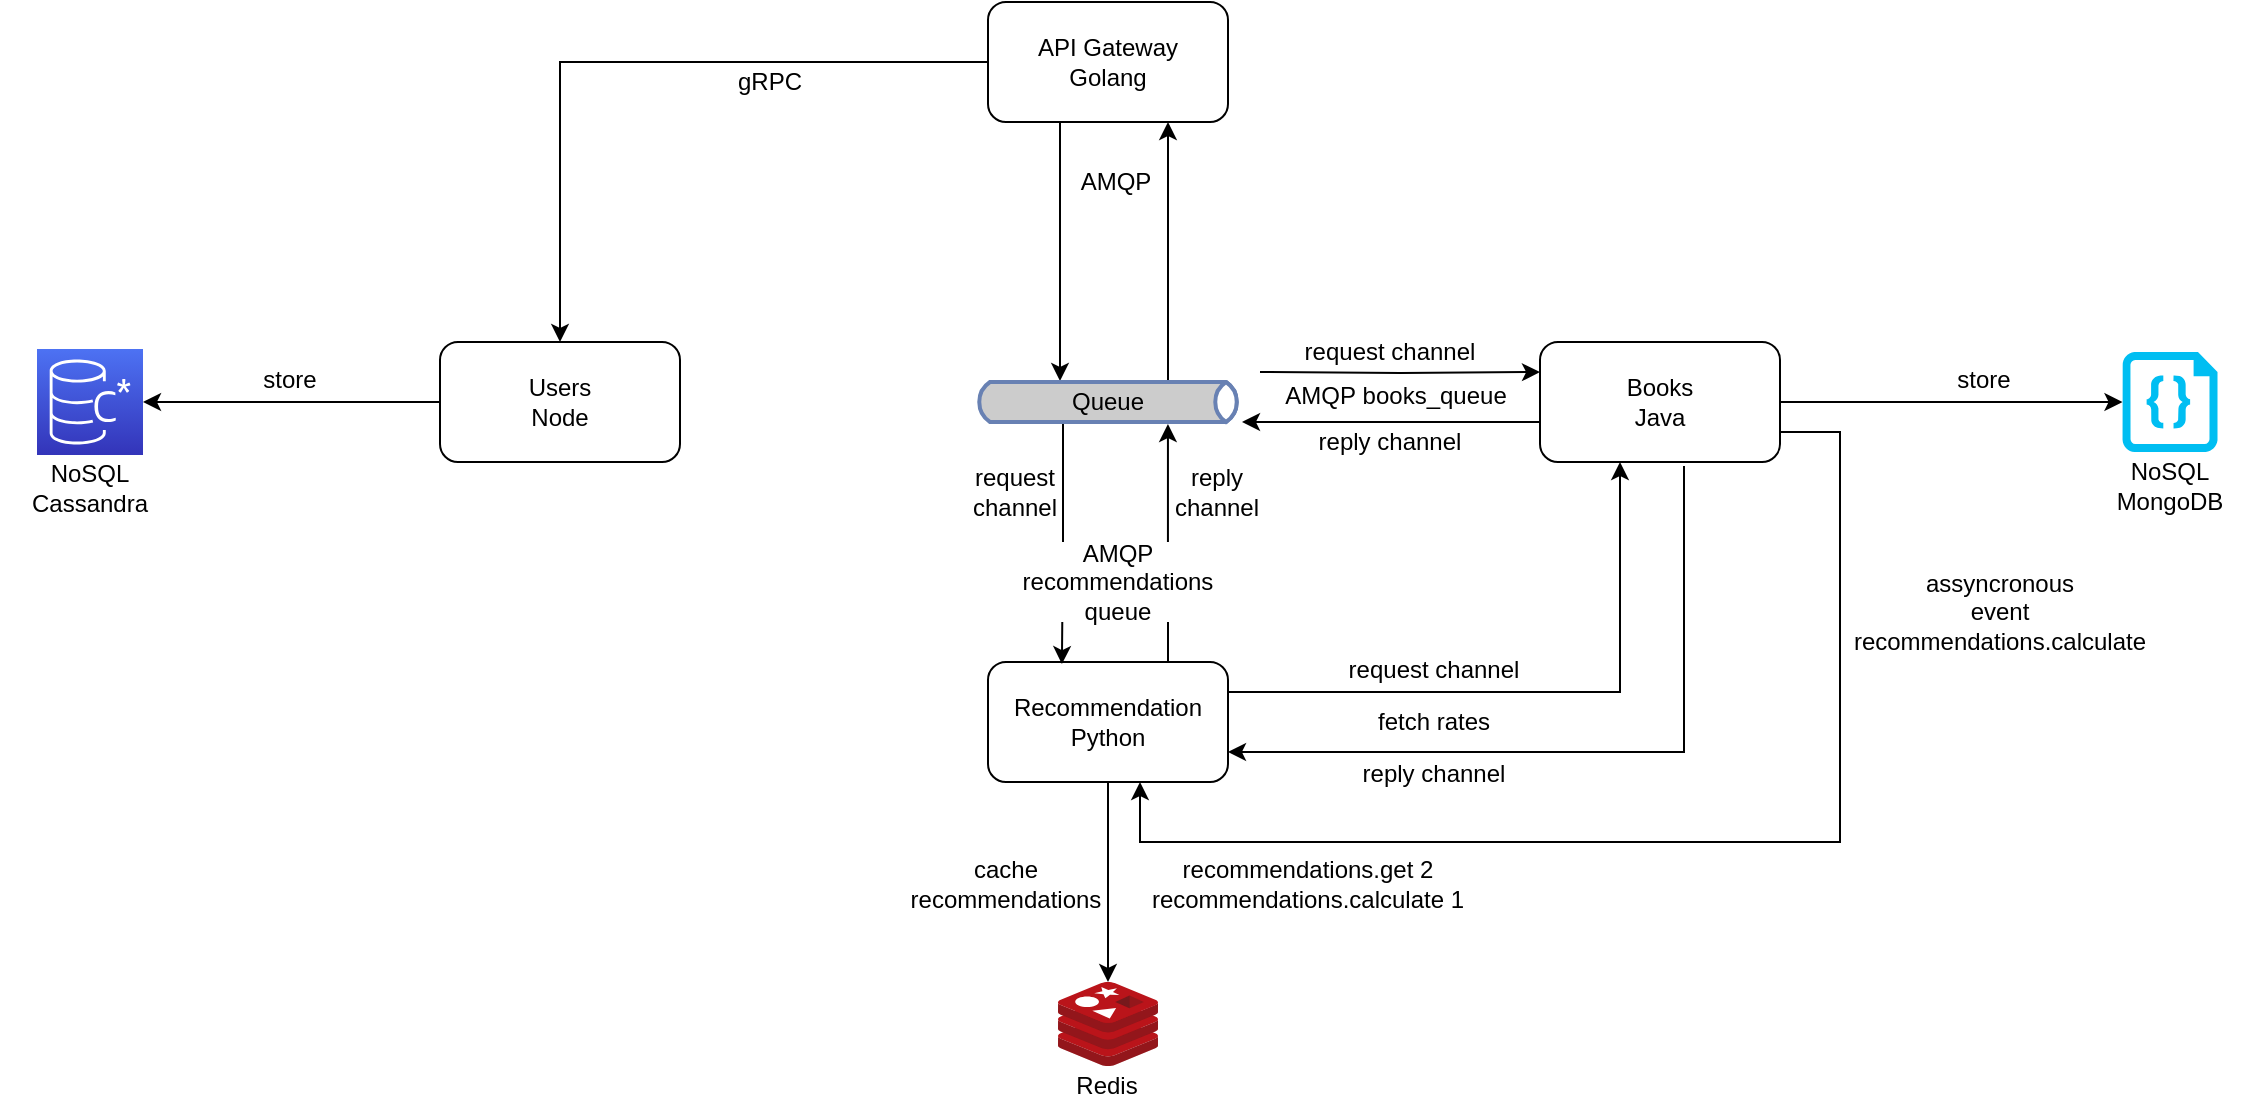 <mxfile version="16.6.1" type="google"><diagram id="USuoW8tPyF0Pb0BcFxJA" name="Page-1"><mxGraphModel dx="3253" dy="896" grid="1" gridSize="10" guides="1" tooltips="1" connect="1" arrows="1" fold="1" page="1" pageScale="1" pageWidth="827" pageHeight="1169" math="0" shadow="0"><root><mxCell id="0"/><mxCell id="1" parent="0"/><mxCell id="ejv7q6ufMK47UEzgRx_2-6" style="edgeStyle=orthogonalEdgeStyle;rounded=0;orthogonalLoop=1;jettySize=auto;html=1;" parent="1" source="ejv7q6ufMK47UEzgRx_2-1" target="ejv7q6ufMK47UEzgRx_2-5" edge="1"><mxGeometry relative="1" as="geometry"><Array as="points"><mxPoint x="390" y="320"/><mxPoint x="390" y="320"/></Array></mxGeometry></mxCell><mxCell id="ejv7q6ufMK47UEzgRx_2-75" style="edgeStyle=orthogonalEdgeStyle;rounded=0;orthogonalLoop=1;jettySize=auto;html=1;entryX=0.5;entryY=0;entryDx=0;entryDy=0;" parent="1" source="ejv7q6ufMK47UEzgRx_2-1" target="ejv7q6ufMK47UEzgRx_2-2" edge="1"><mxGeometry relative="1" as="geometry"><Array as="points"><mxPoint x="140" y="210"/></Array></mxGeometry></mxCell><mxCell id="ejv7q6ufMK47UEzgRx_2-1" value="API Gateway&lt;br&gt;Golang" style="rounded=1;whiteSpace=wrap;html=1;" parent="1" vertex="1"><mxGeometry x="354" y="180" width="120" height="60" as="geometry"/></mxCell><mxCell id="ejv7q6ufMK47UEzgRx_2-31" style="edgeStyle=orthogonalEdgeStyle;rounded=0;orthogonalLoop=1;jettySize=auto;html=1;entryX=1;entryY=0.5;entryDx=0;entryDy=0;entryPerimeter=0;" parent="1" source="ejv7q6ufMK47UEzgRx_2-2" target="ejv7q6ufMK47UEzgRx_2-32" edge="1"><mxGeometry relative="1" as="geometry"><mxPoint y="380" as="targetPoint"/></mxGeometry></mxCell><mxCell id="ejv7q6ufMK47UEzgRx_2-2" value="Users&lt;br&gt;Node" style="rounded=1;whiteSpace=wrap;html=1;" parent="1" vertex="1"><mxGeometry x="80" y="350" width="120" height="60" as="geometry"/></mxCell><mxCell id="ejv7q6ufMK47UEzgRx_2-19" style="edgeStyle=orthogonalEdgeStyle;rounded=0;orthogonalLoop=1;jettySize=auto;html=1;" parent="1" source="ejv7q6ufMK47UEzgRx_2-3" target="ejv7q6ufMK47UEzgRx_2-5" edge="1"><mxGeometry relative="1" as="geometry"/></mxCell><mxCell id="ejv7q6ufMK47UEzgRx_2-50" style="edgeStyle=orthogonalEdgeStyle;rounded=0;orthogonalLoop=1;jettySize=auto;html=1;entryX=0;entryY=0.5;entryDx=0;entryDy=0;entryPerimeter=0;" parent="1" source="ejv7q6ufMK47UEzgRx_2-3" target="ejv7q6ufMK47UEzgRx_2-48" edge="1"><mxGeometry relative="1" as="geometry"/></mxCell><mxCell id="ejv7q6ufMK47UEzgRx_2-81" style="edgeStyle=orthogonalEdgeStyle;rounded=0;orthogonalLoop=1;jettySize=auto;html=1;exitX=0.6;exitY=1.033;exitDx=0;exitDy=0;exitPerimeter=0;entryX=1;entryY=0.75;entryDx=0;entryDy=0;" parent="1" source="ejv7q6ufMK47UEzgRx_2-3" target="ejv7q6ufMK47UEzgRx_2-4" edge="1"><mxGeometry relative="1" as="geometry"><mxPoint x="480" y="550" as="targetPoint"/><Array as="points"><mxPoint x="702" y="555"/></Array></mxGeometry></mxCell><mxCell id="ejv7q6ufMK47UEzgRx_2-3" value="Books&lt;br&gt;Java" style="rounded=1;whiteSpace=wrap;html=1;" parent="1" vertex="1"><mxGeometry x="630" y="350" width="120" height="60" as="geometry"/></mxCell><mxCell id="ejv7q6ufMK47UEzgRx_2-22" style="edgeStyle=orthogonalEdgeStyle;rounded=0;orthogonalLoop=1;jettySize=auto;html=1;exitX=0.75;exitY=0;exitDx=0;exitDy=0;entryX=0.833;entryY=1.05;entryDx=0;entryDy=0;entryPerimeter=0;" parent="1" source="ejv7q6ufMK47UEzgRx_2-4" target="ejv7q6ufMK47UEzgRx_2-7" edge="1"><mxGeometry relative="1" as="geometry"/></mxCell><mxCell id="ejv7q6ufMK47UEzgRx_2-27" style="edgeStyle=orthogonalEdgeStyle;rounded=0;orthogonalLoop=1;jettySize=auto;html=1;exitX=1;exitY=0.25;exitDx=0;exitDy=0;" parent="1" source="ejv7q6ufMK47UEzgRx_2-4" edge="1"><mxGeometry relative="1" as="geometry"><mxPoint x="670" y="410" as="targetPoint"/><Array as="points"><mxPoint x="670" y="525"/><mxPoint x="670" y="410"/></Array></mxGeometry></mxCell><mxCell id="ejv7q6ufMK47UEzgRx_2-45" style="edgeStyle=orthogonalEdgeStyle;rounded=0;orthogonalLoop=1;jettySize=auto;html=1;" parent="1" source="ejv7q6ufMK47UEzgRx_2-4" target="ejv7q6ufMK47UEzgRx_2-44" edge="1"><mxGeometry relative="1" as="geometry"/></mxCell><mxCell id="ejv7q6ufMK47UEzgRx_2-4" value="Recommendation&lt;br&gt;Python" style="rounded=1;whiteSpace=wrap;html=1;" parent="1" vertex="1"><mxGeometry x="354" y="510" width="120" height="60" as="geometry"/></mxCell><mxCell id="ejv7q6ufMK47UEzgRx_2-16" style="edgeStyle=orthogonalEdgeStyle;rounded=0;orthogonalLoop=1;jettySize=auto;html=1;entryX=0.75;entryY=1;entryDx=0;entryDy=0;" parent="1" source="ejv7q6ufMK47UEzgRx_2-5" target="ejv7q6ufMK47UEzgRx_2-1" edge="1"><mxGeometry relative="1" as="geometry"><Array as="points"><mxPoint x="444" y="330"/><mxPoint x="444" y="330"/></Array></mxGeometry></mxCell><mxCell id="ejv7q6ufMK47UEzgRx_2-17" style="edgeStyle=orthogonalEdgeStyle;rounded=0;orthogonalLoop=1;jettySize=auto;html=1;entryX=0;entryY=0.25;entryDx=0;entryDy=0;" parent="1" target="ejv7q6ufMK47UEzgRx_2-3" edge="1"><mxGeometry relative="1" as="geometry"><mxPoint x="490" y="365" as="sourcePoint"/></mxGeometry></mxCell><mxCell id="ejv7q6ufMK47UEzgRx_2-21" style="edgeStyle=orthogonalEdgeStyle;rounded=0;orthogonalLoop=1;jettySize=auto;html=1;entryX=0.308;entryY=0.017;entryDx=0;entryDy=0;exitX=0.25;exitY=1;exitDx=0;exitDy=0;entryPerimeter=0;" parent="1" source="ejv7q6ufMK47UEzgRx_2-7" target="ejv7q6ufMK47UEzgRx_2-4" edge="1"><mxGeometry relative="1" as="geometry"/></mxCell><mxCell id="ejv7q6ufMK47UEzgRx_2-5" value="" style="html=1;outlineConnect=0;fillColor=#CCCCCC;strokeColor=#6881B3;gradientColor=none;gradientDirection=north;strokeWidth=2;shape=mxgraph.networks.bus;gradientColor=none;gradientDirection=north;fontColor=#ffffff;perimeter=backbonePerimeter;backboneSize=20;" parent="1" vertex="1"><mxGeometry x="347" y="345" width="134" height="70" as="geometry"/></mxCell><mxCell id="ejv7q6ufMK47UEzgRx_2-7" value="Queue" style="text;html=1;strokeColor=none;fillColor=none;align=center;verticalAlign=middle;whiteSpace=wrap;rounded=0;" parent="1" vertex="1"><mxGeometry x="369" y="370" width="90" height="20" as="geometry"/></mxCell><mxCell id="ejv7q6ufMK47UEzgRx_2-20" value="request channel" style="text;html=1;strokeColor=none;fillColor=none;align=center;verticalAlign=middle;whiteSpace=wrap;rounded=0;" parent="1" vertex="1"><mxGeometry x="510" y="345" width="90" height="20" as="geometry"/></mxCell><mxCell id="ejv7q6ufMK47UEzgRx_2-28" value="fetch rates" style="text;html=1;strokeColor=none;fillColor=none;align=center;verticalAlign=middle;whiteSpace=wrap;rounded=0;" parent="1" vertex="1"><mxGeometry x="532" y="530" width="90" height="20" as="geometry"/></mxCell><mxCell id="ejv7q6ufMK47UEzgRx_2-32" value="" style="sketch=0;points=[[0,0,0],[0.25,0,0],[0.5,0,0],[0.75,0,0],[1,0,0],[0,1,0],[0.25,1,0],[0.5,1,0],[0.75,1,0],[1,1,0],[0,0.25,0],[0,0.5,0],[0,0.75,0],[1,0.25,0],[1,0.5,0],[1,0.75,0]];outlineConnect=0;fontColor=#232F3E;gradientColor=#4D72F3;gradientDirection=north;fillColor=#3334B9;strokeColor=#ffffff;dashed=0;verticalLabelPosition=bottom;verticalAlign=top;align=center;html=1;fontSize=12;fontStyle=0;aspect=fixed;shape=mxgraph.aws4.resourceIcon;resIcon=mxgraph.aws4.managed_apache_cassandra_service;" parent="1" vertex="1"><mxGeometry x="-121.5" y="353.5" width="53" height="53" as="geometry"/></mxCell><mxCell id="ejv7q6ufMK47UEzgRx_2-33" value="NoSQL Cassandra" style="text;html=1;strokeColor=none;fillColor=none;align=center;verticalAlign=middle;whiteSpace=wrap;rounded=0;" parent="1" vertex="1"><mxGeometry x="-140" y="406.5" width="90" height="33.5" as="geometry"/></mxCell><mxCell id="ejv7q6ufMK47UEzgRx_2-34" value="store" style="text;html=1;strokeColor=none;fillColor=none;align=center;verticalAlign=middle;whiteSpace=wrap;rounded=0;" parent="1" vertex="1"><mxGeometry x="-20" y="359" width="50" height="20" as="geometry"/></mxCell><mxCell id="ejv7q6ufMK47UEzgRx_2-39" value="AMQP&lt;br&gt;recommendations&lt;br&gt;queue" style="text;html=1;strokeColor=none;fillColor=default;align=center;verticalAlign=middle;whiteSpace=wrap;rounded=0;" parent="1" vertex="1"><mxGeometry x="369" y="450" width="99.5" height="40" as="geometry"/></mxCell><mxCell id="ejv7q6ufMK47UEzgRx_2-43" value="AMQP" style="text;html=1;strokeColor=none;fillColor=none;align=center;verticalAlign=middle;whiteSpace=wrap;rounded=0;" parent="1" vertex="1"><mxGeometry x="395" y="260" width="46" height="20" as="geometry"/></mxCell><mxCell id="ejv7q6ufMK47UEzgRx_2-44" value="" style="sketch=0;aspect=fixed;html=1;points=[];align=center;image;fontSize=12;image=img/lib/mscae/Cache_Redis_Product.svg;fillColor=default;" parent="1" vertex="1"><mxGeometry x="389" y="670" width="50" height="42" as="geometry"/></mxCell><mxCell id="ejv7q6ufMK47UEzgRx_2-46" value="cache recommendations" style="text;html=1;strokeColor=none;fillColor=none;align=center;verticalAlign=middle;whiteSpace=wrap;rounded=0;" parent="1" vertex="1"><mxGeometry x="313" y="605.62" width="100" height="30" as="geometry"/></mxCell><mxCell id="ejv7q6ufMK47UEzgRx_2-47" value="Redis" style="text;html=1;strokeColor=none;fillColor=default;align=center;verticalAlign=middle;whiteSpace=wrap;rounded=0;" parent="1" vertex="1"><mxGeometry x="383" y="712" width="61" height="20" as="geometry"/></mxCell><mxCell id="ejv7q6ufMK47UEzgRx_2-48" value="" style="verticalLabelPosition=bottom;html=1;verticalAlign=top;align=center;strokeColor=none;fillColor=#00BEF2;shape=mxgraph.azure.code_file;pointerEvents=1;" parent="1" vertex="1"><mxGeometry x="921.25" y="355" width="47.5" height="50" as="geometry"/></mxCell><mxCell id="ejv7q6ufMK47UEzgRx_2-49" value="NoSQL MongoDB" style="text;html=1;strokeColor=none;fillColor=none;align=center;verticalAlign=middle;whiteSpace=wrap;rounded=0;" parent="1" vertex="1"><mxGeometry x="900" y="405" width="90" height="33.5" as="geometry"/></mxCell><mxCell id="ejv7q6ufMK47UEzgRx_2-52" value="store" style="text;html=1;strokeColor=none;fillColor=none;align=center;verticalAlign=middle;whiteSpace=wrap;rounded=0;" parent="1" vertex="1"><mxGeometry x="827" y="359" width="50" height="20" as="geometry"/></mxCell><mxCell id="ejv7q6ufMK47UEzgRx_2-59" style="edgeStyle=orthogonalEdgeStyle;rounded=0;orthogonalLoop=1;jettySize=auto;html=1;exitX=1;exitY=0.75;exitDx=0;exitDy=0;" parent="1" source="ejv7q6ufMK47UEzgRx_2-3" edge="1"><mxGeometry relative="1" as="geometry"><mxPoint x="430" y="570" as="targetPoint"/><Array as="points"><mxPoint x="780" y="395"/><mxPoint x="780" y="600"/><mxPoint x="430" y="600"/></Array><mxPoint x="753" y="317.5" as="sourcePoint"/></mxGeometry></mxCell><mxCell id="ejv7q6ufMK47UEzgRx_2-61" value="AMQP&amp;nbsp;books_queue" style="text;html=1;strokeColor=none;fillColor=none;align=center;verticalAlign=middle;whiteSpace=wrap;rounded=0;" parent="1" vertex="1"><mxGeometry x="494" y="367" width="128" height="20" as="geometry"/></mxCell><mxCell id="ejv7q6ufMK47UEzgRx_2-62" value="reply channel" style="text;html=1;strokeColor=none;fillColor=none;align=center;verticalAlign=middle;whiteSpace=wrap;rounded=0;" parent="1" vertex="1"><mxGeometry x="510" y="390" width="90" height="20" as="geometry"/></mxCell><mxCell id="ejv7q6ufMK47UEzgRx_2-64" value="request channel" style="text;html=1;strokeColor=none;fillColor=none;align=center;verticalAlign=middle;whiteSpace=wrap;rounded=0;" parent="1" vertex="1"><mxGeometry x="343" y="410" width="49" height="30" as="geometry"/></mxCell><mxCell id="ejv7q6ufMK47UEzgRx_2-65" value="reply&lt;br&gt;channel" style="text;html=1;strokeColor=none;fillColor=none;align=center;verticalAlign=middle;whiteSpace=wrap;rounded=0;" parent="1" vertex="1"><mxGeometry x="444" y="410" width="49" height="30" as="geometry"/></mxCell><mxCell id="ejv7q6ufMK47UEzgRx_2-73" value="recommendations.get 2&lt;br&gt;recommendations.calculate 1" style="text;html=1;strokeColor=none;fillColor=none;align=center;verticalAlign=middle;whiteSpace=wrap;rounded=0;" parent="1" vertex="1"><mxGeometry x="428" y="601.25" width="172" height="38.75" as="geometry"/></mxCell><mxCell id="ejv7q6ufMK47UEzgRx_2-76" value="gRPC" style="text;html=1;strokeColor=none;fillColor=none;align=center;verticalAlign=middle;whiteSpace=wrap;rounded=0;" parent="1" vertex="1"><mxGeometry x="200" y="210" width="90" height="20" as="geometry"/></mxCell><mxCell id="ejv7q6ufMK47UEzgRx_2-79" value="request channel" style="text;html=1;strokeColor=none;fillColor=none;align=center;verticalAlign=middle;whiteSpace=wrap;rounded=0;" parent="1" vertex="1"><mxGeometry x="532" y="504" width="90" height="20" as="geometry"/></mxCell><mxCell id="ejv7q6ufMK47UEzgRx_2-82" value="reply channel" style="text;html=1;strokeColor=none;fillColor=none;align=center;verticalAlign=middle;whiteSpace=wrap;rounded=0;" parent="1" vertex="1"><mxGeometry x="532" y="556" width="90" height="20" as="geometry"/></mxCell><mxCell id="FFulcxwBeXfaTsMs7Jbp-3" value="&lt;div&gt;assyncronous&lt;/div&gt;&lt;div&gt;event&lt;/div&gt;&lt;div&gt;recommendations.calculate&lt;/div&gt;" style="text;html=1;strokeColor=none;fillColor=none;align=center;verticalAlign=middle;whiteSpace=wrap;rounded=0;" vertex="1" parent="1"><mxGeometry x="780" y="460" width="160" height="50" as="geometry"/></mxCell></root></mxGraphModel></diagram></mxfile>